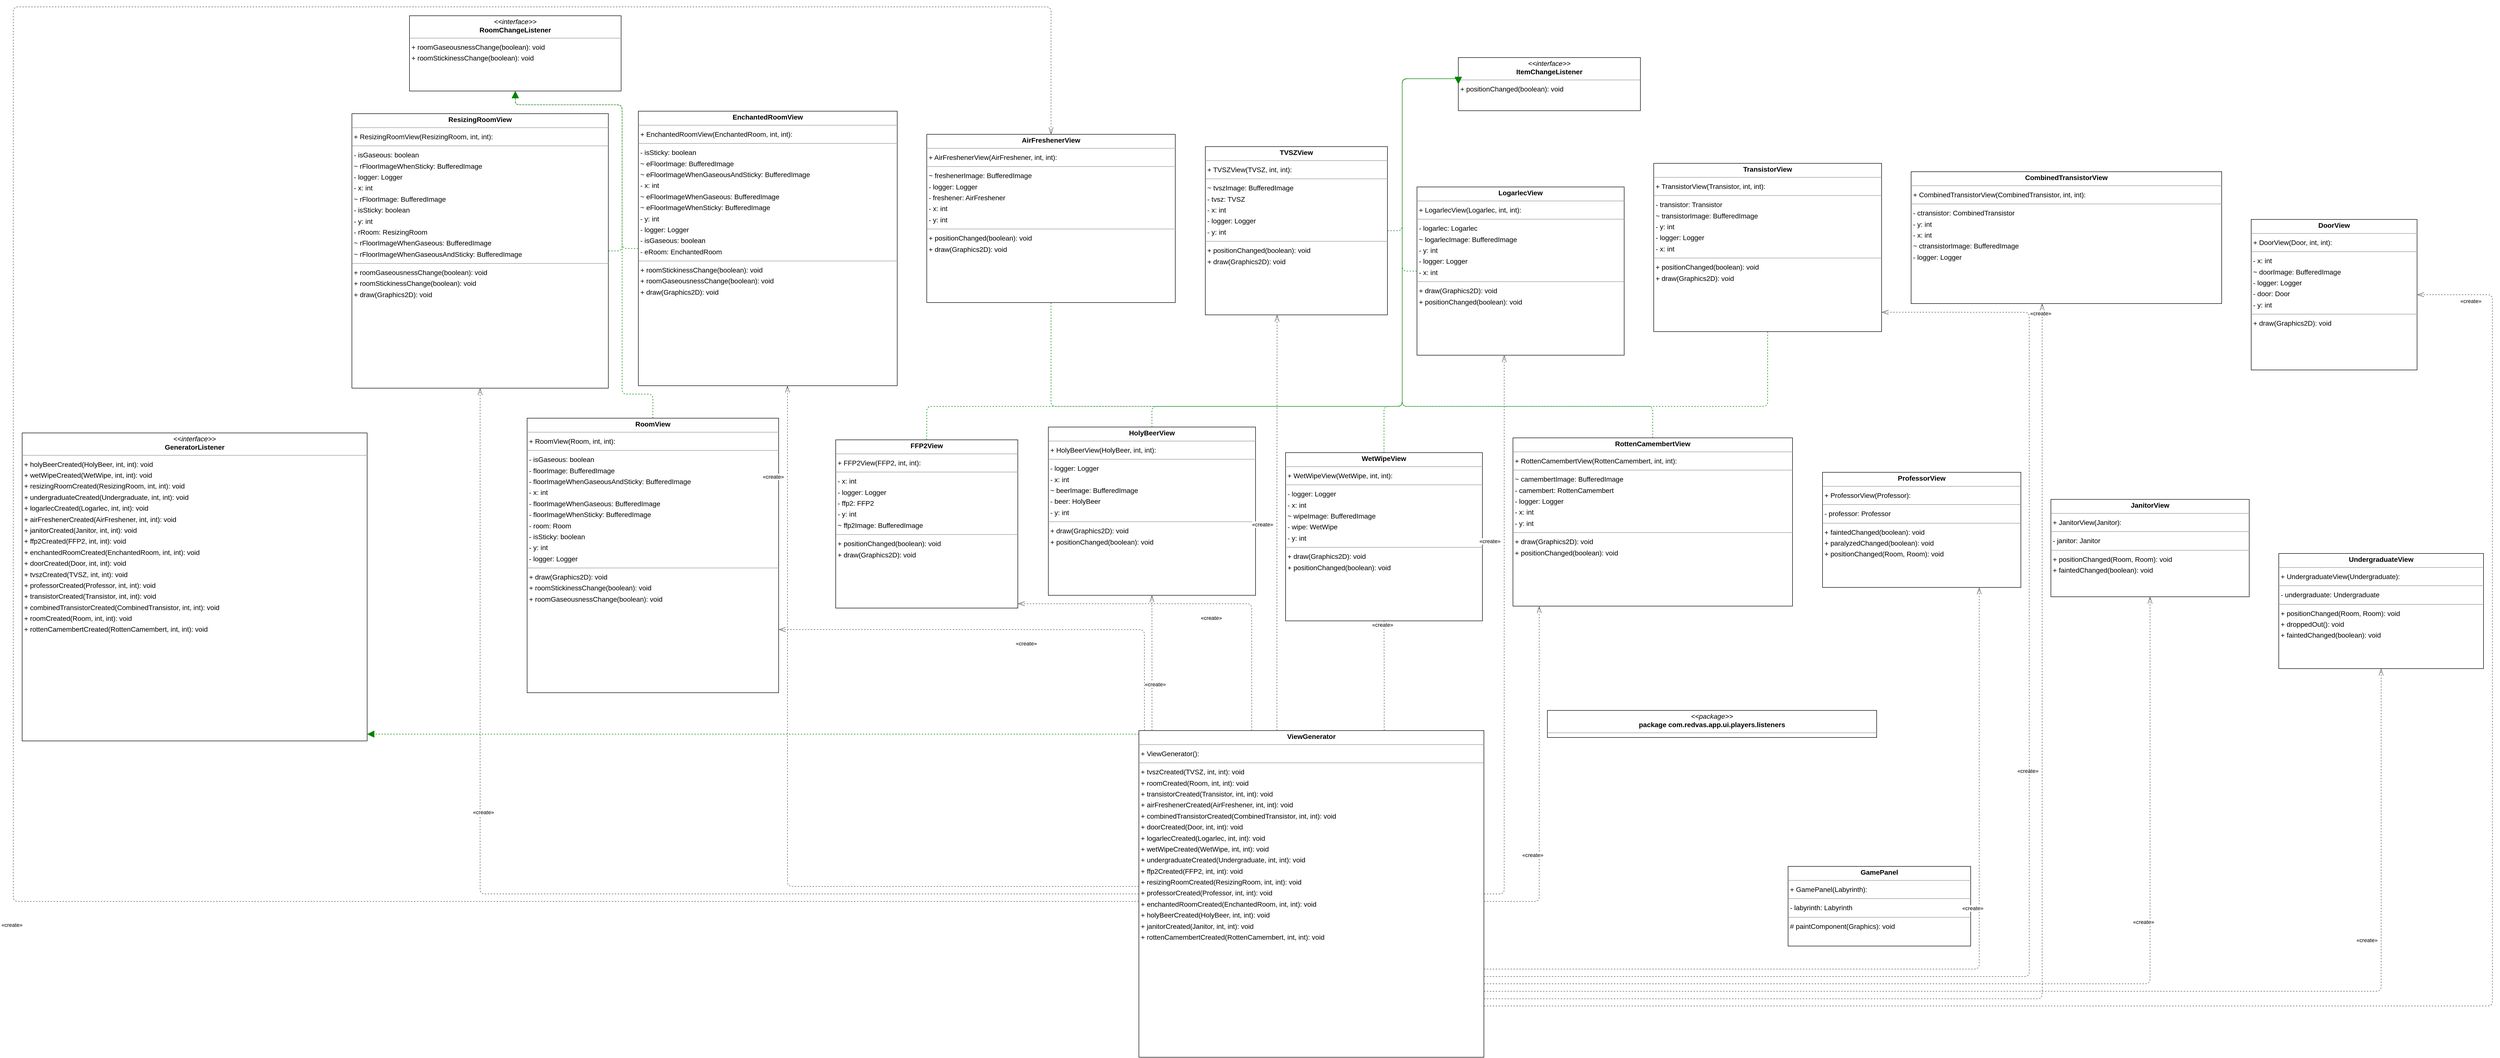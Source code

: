<mxGraphModel dx="0" dy="0" grid="1" gridSize="10" guides="1" tooltips="1" connect="1" arrows="1" fold="1" page="0" pageScale="1" background="none" math="0" shadow="0">
  <root>
    <mxCell id="0" />
    <mxCell id="1" parent="0" />
    <mxCell id="node1" parent="1" vertex="1" value="&lt;p style=&quot;margin:0px;margin-top:4px;text-align:center;&quot;&gt;&lt;b&gt;AirFreshenerView&lt;/b&gt;&lt;/p&gt;&lt;hr size=&quot;1&quot;/&gt;&lt;p style=&quot;margin:0 0 0 4px;line-height:1.6;&quot;&gt;+ AirFreshenerView(AirFreshener, int, int): &lt;/p&gt;&lt;hr size=&quot;1&quot;/&gt;&lt;p style=&quot;margin:0 0 0 4px;line-height:1.6;&quot;&gt;~ freshenerImage: BufferedImage&lt;br/&gt;- logger: Logger&lt;br/&gt;- freshener: AirFreshener&lt;br/&gt;- x: int&lt;br/&gt;- y: int&lt;/p&gt;&lt;hr size=&quot;1&quot;/&gt;&lt;p style=&quot;margin:0 0 0 4px;line-height:1.6;&quot;&gt;+ positionChanged(boolean): void&lt;br/&gt;+ draw(Graphics2D): void&lt;/p&gt;" style="verticalAlign=top;align=left;overflow=fill;fontSize=14;fontFamily=Helvetica;html=1;rounded=0;shadow=0;comic=0;labelBackgroundColor=none;strokeWidth=1;">
      <mxGeometry x="1504" y="220" width="505" height="342" as="geometry" />
    </mxCell>
    <mxCell id="node14" parent="1" vertex="1" value="&lt;p style=&quot;margin:0px;margin-top:4px;text-align:center;&quot;&gt;&lt;b&gt;CombinedTransistorView&lt;/b&gt;&lt;/p&gt;&lt;hr size=&quot;1&quot;/&gt;&lt;p style=&quot;margin:0 0 0 4px;line-height:1.6;&quot;&gt;+ CombinedTransistorView(CombinedTransistor, int, int): &lt;/p&gt;&lt;hr size=&quot;1&quot;/&gt;&lt;p style=&quot;margin:0 0 0 4px;line-height:1.6;&quot;&gt;- ctransistor: CombinedTransistor&lt;br/&gt;- y: int&lt;br/&gt;- x: int&lt;br/&gt;~ ctransistorImage: BufferedImage&lt;br/&gt;- logger: Logger&lt;/p&gt;" style="verticalAlign=top;align=left;overflow=fill;fontSize=14;fontFamily=Helvetica;html=1;rounded=0;shadow=0;comic=0;labelBackgroundColor=none;strokeWidth=1;">
      <mxGeometry x="3504" y="296" width="631" height="268" as="geometry" />
    </mxCell>
    <mxCell id="node2" parent="1" vertex="1" value="&lt;p style=&quot;margin:0px;margin-top:4px;text-align:center;&quot;&gt;&lt;b&gt;DoorView&lt;/b&gt;&lt;/p&gt;&lt;hr size=&quot;1&quot;/&gt;&lt;p style=&quot;margin:0 0 0 4px;line-height:1.6;&quot;&gt;+ DoorView(Door, int, int): &lt;/p&gt;&lt;hr size=&quot;1&quot;/&gt;&lt;p style=&quot;margin:0 0 0 4px;line-height:1.6;&quot;&gt;- x: int&lt;br/&gt;~ doorImage: BufferedImage&lt;br/&gt;- logger: Logger&lt;br/&gt;- door: Door&lt;br/&gt;- y: int&lt;/p&gt;&lt;hr size=&quot;1&quot;/&gt;&lt;p style=&quot;margin:0 0 0 4px;line-height:1.6;&quot;&gt;+ draw(Graphics2D): void&lt;/p&gt;" style="verticalAlign=top;align=left;overflow=fill;fontSize=14;fontFamily=Helvetica;html=1;rounded=0;shadow=0;comic=0;labelBackgroundColor=none;strokeWidth=1;">
      <mxGeometry x="4195" y="393" width="337" height="306" as="geometry" />
    </mxCell>
    <mxCell id="node13" parent="1" vertex="1" value="&lt;p style=&quot;margin:0px;margin-top:4px;text-align:center;&quot;&gt;&lt;b&gt;EnchantedRoomView&lt;/b&gt;&lt;/p&gt;&lt;hr size=&quot;1&quot;/&gt;&lt;p style=&quot;margin:0 0 0 4px;line-height:1.6;&quot;&gt;+ EnchantedRoomView(EnchantedRoom, int, int): &lt;/p&gt;&lt;hr size=&quot;1&quot;/&gt;&lt;p style=&quot;margin:0 0 0 4px;line-height:1.6;&quot;&gt;- isSticky: boolean&lt;br/&gt;~ eFloorImage: BufferedImage&lt;br/&gt;~ eFloorImageWhenGaseousAndSticky: BufferedImage&lt;br/&gt;- x: int&lt;br/&gt;~ eFloorImageWhenGaseous: BufferedImage&lt;br/&gt;~ eFloorImageWhenSticky: BufferedImage&lt;br/&gt;- y: int&lt;br/&gt;- logger: Logger&lt;br/&gt;- isGaseous: boolean&lt;br/&gt;- eRoom: EnchantedRoom&lt;/p&gt;&lt;hr size=&quot;1&quot;/&gt;&lt;p style=&quot;margin:0 0 0 4px;line-height:1.6;&quot;&gt;+ roomStickinessChange(boolean): void&lt;br/&gt;+ roomGaseousnessChange(boolean): void&lt;br/&gt;+ draw(Graphics2D): void&lt;/p&gt;" style="verticalAlign=top;align=left;overflow=fill;fontSize=14;fontFamily=Helvetica;html=1;rounded=0;shadow=0;comic=0;labelBackgroundColor=none;strokeWidth=1;">
      <mxGeometry x="918" y="173" width="526" height="558" as="geometry" />
    </mxCell>
    <mxCell id="node19" parent="1" vertex="1" value="&lt;p style=&quot;margin:0px;margin-top:4px;text-align:center;&quot;&gt;&lt;b&gt;FFP2View&lt;/b&gt;&lt;/p&gt;&lt;hr size=&quot;1&quot;/&gt;&lt;p style=&quot;margin:0 0 0 4px;line-height:1.6;&quot;&gt;+ FFP2View(FFP2, int, int): &lt;/p&gt;&lt;hr size=&quot;1&quot;/&gt;&lt;p style=&quot;margin:0 0 0 4px;line-height:1.6;&quot;&gt;- x: int&lt;br/&gt;- logger: Logger&lt;br/&gt;- ffp2: FFP2&lt;br/&gt;- y: int&lt;br/&gt;~ ffp2Image: BufferedImage&lt;/p&gt;&lt;hr size=&quot;1&quot;/&gt;&lt;p style=&quot;margin:0 0 0 4px;line-height:1.6;&quot;&gt;+ positionChanged(boolean): void&lt;br/&gt;+ draw(Graphics2D): void&lt;/p&gt;" style="verticalAlign=top;align=left;overflow=fill;fontSize=14;fontFamily=Helvetica;html=1;rounded=0;shadow=0;comic=0;labelBackgroundColor=none;strokeWidth=1;">
      <mxGeometry x="1319" y="841" width="370" height="342" as="geometry" />
    </mxCell>
    <mxCell id="node15" parent="1" vertex="1" value="&lt;p style=&quot;margin:0px;margin-top:4px;text-align:center;&quot;&gt;&lt;b&gt;GamePanel&lt;/b&gt;&lt;/p&gt;&lt;hr size=&quot;1&quot;/&gt;&lt;p style=&quot;margin:0 0 0 4px;line-height:1.6;&quot;&gt;+ GamePanel(Labyrinth): &lt;/p&gt;&lt;hr size=&quot;1&quot;/&gt;&lt;p style=&quot;margin:0 0 0 4px;line-height:1.6;&quot;&gt;- labyrinth: Labyrinth&lt;/p&gt;&lt;hr size=&quot;1&quot;/&gt;&lt;p style=&quot;margin:0 0 0 4px;line-height:1.6;&quot;&gt;# paintComponent(Graphics): void&lt;/p&gt;" style="verticalAlign=top;align=left;overflow=fill;fontSize=14;fontFamily=Helvetica;html=1;rounded=0;shadow=0;comic=0;labelBackgroundColor=none;strokeWidth=1;">
      <mxGeometry x="3254" y="1708" width="371" height="162" as="geometry" />
    </mxCell>
    <mxCell id="node8" parent="1" vertex="1" value="&lt;p style=&quot;margin:0px;margin-top:4px;text-align:center;&quot;&gt;&lt;i&gt;&amp;lt;&amp;lt;interface&amp;gt;&amp;gt;&lt;/i&gt;&lt;br/&gt;&lt;b&gt;GeneratorListener&lt;/b&gt;&lt;/p&gt;&lt;hr size=&quot;1&quot;/&gt;&lt;p style=&quot;margin:0 0 0 4px;line-height:1.6;&quot;&gt;+ holyBeerCreated(HolyBeer, int, int): void&lt;br/&gt;+ wetWipeCreated(WetWipe, int, int): void&lt;br/&gt;+ resizingRoomCreated(ResizingRoom, int, int): void&lt;br/&gt;+ undergraduateCreated(Undergraduate, int, int): void&lt;br/&gt;+ logarlecCreated(Logarlec, int, int): void&lt;br/&gt;+ airFreshenerCreated(AirFreshener, int, int): void&lt;br/&gt;+ janitorCreated(Janitor, int, int): void&lt;br/&gt;+ ffp2Created(FFP2, int, int): void&lt;br/&gt;+ enchantedRoomCreated(EnchantedRoom, int, int): void&lt;br/&gt;+ doorCreated(Door, int, int): void&lt;br/&gt;+ tvszCreated(TVSZ, int, int): void&lt;br/&gt;+ professorCreated(Professor, int, int): void&lt;br/&gt;+ transistorCreated(Transistor, int, int): void&lt;br/&gt;+ combinedTransistorCreated(CombinedTransistor, int, int): void&lt;br/&gt;+ roomCreated(Room, int, int): void&lt;br/&gt;+ rottenCamembertCreated(RottenCamembert, int, int): void&lt;/p&gt;" style="verticalAlign=top;align=left;overflow=fill;fontSize=14;fontFamily=Helvetica;html=1;rounded=0;shadow=0;comic=0;labelBackgroundColor=none;strokeWidth=1;">
      <mxGeometry x="-334" y="827" width="701" height="626" as="geometry" />
    </mxCell>
    <mxCell id="node3" parent="1" vertex="1" value="&lt;p style=&quot;margin:0px;margin-top:4px;text-align:center;&quot;&gt;&lt;b&gt;HolyBeerView&lt;/b&gt;&lt;/p&gt;&lt;hr size=&quot;1&quot;/&gt;&lt;p style=&quot;margin:0 0 0 4px;line-height:1.6;&quot;&gt;+ HolyBeerView(HolyBeer, int, int): &lt;/p&gt;&lt;hr size=&quot;1&quot;/&gt;&lt;p style=&quot;margin:0 0 0 4px;line-height:1.6;&quot;&gt;- logger: Logger&lt;br/&gt;- x: int&lt;br/&gt;~ beerImage: BufferedImage&lt;br/&gt;- beer: HolyBeer&lt;br/&gt;- y: int&lt;/p&gt;&lt;hr size=&quot;1&quot;/&gt;&lt;p style=&quot;margin:0 0 0 4px;line-height:1.6;&quot;&gt;+ draw(Graphics2D): void&lt;br/&gt;+ positionChanged(boolean): void&lt;/p&gt;" style="verticalAlign=top;align=left;overflow=fill;fontSize=14;fontFamily=Helvetica;html=1;rounded=0;shadow=0;comic=0;labelBackgroundColor=none;strokeWidth=1;">
      <mxGeometry x="1751" y="815" width="421" height="342" as="geometry" />
    </mxCell>
    <mxCell id="node11" parent="1" vertex="1" value="&lt;p style=&quot;margin:0px;margin-top:4px;text-align:center;&quot;&gt;&lt;i&gt;&amp;lt;&amp;lt;interface&amp;gt;&amp;gt;&lt;/i&gt;&lt;br/&gt;&lt;b&gt;ItemChangeListener&lt;/b&gt;&lt;/p&gt;&lt;hr size=&quot;1&quot;/&gt;&lt;p style=&quot;margin:0 0 0 4px;line-height:1.6;&quot;&gt;+ positionChanged(boolean): void&lt;/p&gt;" style="verticalAlign=top;align=left;overflow=fill;fontSize=14;fontFamily=Helvetica;html=1;rounded=0;shadow=0;comic=0;labelBackgroundColor=none;strokeWidth=1;">
      <mxGeometry x="2584" y="64" width="370" height="108" as="geometry" />
    </mxCell>
    <mxCell id="node9" parent="1" vertex="1" value="&lt;p style=&quot;margin:0px;margin-top:4px;text-align:center;&quot;&gt;&lt;b&gt;JanitorView&lt;/b&gt;&lt;/p&gt;&lt;hr size=&quot;1&quot;/&gt;&lt;p style=&quot;margin:0 0 0 4px;line-height:1.6;&quot;&gt;+ JanitorView(Janitor): &lt;/p&gt;&lt;hr size=&quot;1&quot;/&gt;&lt;p style=&quot;margin:0 0 0 4px;line-height:1.6;&quot;&gt;- janitor: Janitor&lt;/p&gt;&lt;hr size=&quot;1&quot;/&gt;&lt;p style=&quot;margin:0 0 0 4px;line-height:1.6;&quot;&gt;+ positionChanged(Room, Room): void&lt;br/&gt;+ faintedChanged(boolean): void&lt;/p&gt;" style="verticalAlign=top;align=left;overflow=fill;fontSize=14;fontFamily=Helvetica;html=1;rounded=0;shadow=0;comic=0;labelBackgroundColor=none;strokeWidth=1;">
      <mxGeometry x="3788" y="962" width="403" height="198" as="geometry" />
    </mxCell>
    <mxCell id="node6" parent="1" vertex="1" value="&lt;p style=&quot;margin:0px;margin-top:4px;text-align:center;&quot;&gt;&lt;b&gt;LogarlecView&lt;/b&gt;&lt;/p&gt;&lt;hr size=&quot;1&quot;/&gt;&lt;p style=&quot;margin:0 0 0 4px;line-height:1.6;&quot;&gt;+ LogarlecView(Logarlec, int, int): &lt;/p&gt;&lt;hr size=&quot;1&quot;/&gt;&lt;p style=&quot;margin:0 0 0 4px;line-height:1.6;&quot;&gt;- logarlec: Logarlec&lt;br/&gt;~ logarlecImage: BufferedImage&lt;br/&gt;- y: int&lt;br/&gt;- logger: Logger&lt;br/&gt;- x: int&lt;/p&gt;&lt;hr size=&quot;1&quot;/&gt;&lt;p style=&quot;margin:0 0 0 4px;line-height:1.6;&quot;&gt;+ draw(Graphics2D): void&lt;br/&gt;+ positionChanged(boolean): void&lt;/p&gt;" style="verticalAlign=top;align=left;overflow=fill;fontSize=14;fontFamily=Helvetica;html=1;rounded=0;shadow=0;comic=0;labelBackgroundColor=none;strokeWidth=1;">
      <mxGeometry x="2500" y="327" width="421" height="342" as="geometry" />
    </mxCell>
    <mxCell id="node16" parent="1" vertex="1" value="&lt;p style=&quot;margin:0px;margin-top:4px;text-align:center;&quot;&gt;&lt;b&gt;ProfessorView&lt;/b&gt;&lt;/p&gt;&lt;hr size=&quot;1&quot;/&gt;&lt;p style=&quot;margin:0 0 0 4px;line-height:1.6;&quot;&gt;+ ProfessorView(Professor): &lt;/p&gt;&lt;hr size=&quot;1&quot;/&gt;&lt;p style=&quot;margin:0 0 0 4px;line-height:1.6;&quot;&gt;- professor: Professor&lt;/p&gt;&lt;hr size=&quot;1&quot;/&gt;&lt;p style=&quot;margin:0 0 0 4px;line-height:1.6;&quot;&gt;+ faintedChanged(boolean): void&lt;br/&gt;+ paralyzedChanged(boolean): void&lt;br/&gt;+ positionChanged(Room, Room): void&lt;/p&gt;" style="verticalAlign=top;align=left;overflow=fill;fontSize=14;fontFamily=Helvetica;html=1;rounded=0;shadow=0;comic=0;labelBackgroundColor=none;strokeWidth=1;">
      <mxGeometry x="3324" y="907" width="403" height="234" as="geometry" />
    </mxCell>
    <mxCell id="node21" parent="1" vertex="1" value="&lt;p style=&quot;margin:0px;margin-top:4px;text-align:center;&quot;&gt;&lt;b&gt;ResizingRoomView&lt;/b&gt;&lt;/p&gt;&lt;hr size=&quot;1&quot;/&gt;&lt;p style=&quot;margin:0 0 0 4px;line-height:1.6;&quot;&gt;+ ResizingRoomView(ResizingRoom, int, int): &lt;/p&gt;&lt;hr size=&quot;1&quot;/&gt;&lt;p style=&quot;margin:0 0 0 4px;line-height:1.6;&quot;&gt;- isGaseous: boolean&lt;br/&gt;~ rFloorImageWhenSticky: BufferedImage&lt;br/&gt;- logger: Logger&lt;br/&gt;- x: int&lt;br/&gt;~ rFloorImage: BufferedImage&lt;br/&gt;- isSticky: boolean&lt;br/&gt;- y: int&lt;br/&gt;- rRoom: ResizingRoom&lt;br/&gt;~ rFloorImageWhenGaseous: BufferedImage&lt;br/&gt;~ rFloorImageWhenGaseousAndSticky: BufferedImage&lt;/p&gt;&lt;hr size=&quot;1&quot;/&gt;&lt;p style=&quot;margin:0 0 0 4px;line-height:1.6;&quot;&gt;+ roomGaseousnessChange(boolean): void&lt;br/&gt;+ roomStickinessChange(boolean): void&lt;br/&gt;+ draw(Graphics2D): void&lt;/p&gt;" style="verticalAlign=top;align=left;overflow=fill;fontSize=14;fontFamily=Helvetica;html=1;rounded=0;shadow=0;comic=0;labelBackgroundColor=none;strokeWidth=1;">
      <mxGeometry x="336" y="178" width="521" height="558" as="geometry" />
    </mxCell>
    <mxCell id="node20" parent="1" vertex="1" value="&lt;p style=&quot;margin:0px;margin-top:4px;text-align:center;&quot;&gt;&lt;i&gt;&amp;lt;&amp;lt;interface&amp;gt;&amp;gt;&lt;/i&gt;&lt;br/&gt;&lt;b&gt;RoomChangeListener&lt;/b&gt;&lt;/p&gt;&lt;hr size=&quot;1&quot;/&gt;&lt;p style=&quot;margin:0 0 0 4px;line-height:1.6;&quot;&gt;+ roomGaseousnessChange(boolean): void&lt;br/&gt;+ roomStickinessChange(boolean): void&lt;/p&gt;" style="verticalAlign=top;align=left;overflow=fill;fontSize=14;fontFamily=Helvetica;html=1;rounded=0;shadow=0;comic=0;labelBackgroundColor=none;strokeWidth=1;">
      <mxGeometry x="453" y="-21" width="430" height="153" as="geometry" />
    </mxCell>
    <mxCell id="node12" parent="1" vertex="1" value="&lt;p style=&quot;margin:0px;margin-top:4px;text-align:center;&quot;&gt;&lt;b&gt;RoomView&lt;/b&gt;&lt;/p&gt;&lt;hr size=&quot;1&quot;/&gt;&lt;p style=&quot;margin:0 0 0 4px;line-height:1.6;&quot;&gt;+ RoomView(Room, int, int): &lt;/p&gt;&lt;hr size=&quot;1&quot;/&gt;&lt;p style=&quot;margin:0 0 0 4px;line-height:1.6;&quot;&gt;- isGaseous: boolean&lt;br/&gt;- floorImage: BufferedImage&lt;br/&gt;- floorImageWhenGaseousAndSticky: BufferedImage&lt;br/&gt;- x: int&lt;br/&gt;- floorImageWhenGaseous: BufferedImage&lt;br/&gt;- floorImageWhenSticky: BufferedImage&lt;br/&gt;- room: Room&lt;br/&gt;- isSticky: boolean&lt;br/&gt;- y: int&lt;br/&gt;- logger: Logger&lt;/p&gt;&lt;hr size=&quot;1&quot;/&gt;&lt;p style=&quot;margin:0 0 0 4px;line-height:1.6;&quot;&gt;+ draw(Graphics2D): void&lt;br/&gt;+ roomStickinessChange(boolean): void&lt;br/&gt;+ roomGaseousnessChange(boolean): void&lt;/p&gt;" style="verticalAlign=top;align=left;overflow=fill;fontSize=14;fontFamily=Helvetica;html=1;rounded=0;shadow=0;comic=0;labelBackgroundColor=none;strokeWidth=1;">
      <mxGeometry x="692" y="797" width="511" height="558" as="geometry" />
    </mxCell>
    <mxCell id="node7" parent="1" vertex="1" value="&lt;p style=&quot;margin:0px;margin-top:4px;text-align:center;&quot;&gt;&lt;b&gt;RottenCamembertView&lt;/b&gt;&lt;/p&gt;&lt;hr size=&quot;1&quot;/&gt;&lt;p style=&quot;margin:0 0 0 4px;line-height:1.6;&quot;&gt;+ RottenCamembertView(RottenCamembert, int, int): &lt;/p&gt;&lt;hr size=&quot;1&quot;/&gt;&lt;p style=&quot;margin:0 0 0 4px;line-height:1.6;&quot;&gt;~ camembertImage: BufferedImage&lt;br/&gt;- camembert: RottenCamembert&lt;br/&gt;- logger: Logger&lt;br/&gt;- x: int&lt;br/&gt;- y: int&lt;/p&gt;&lt;hr size=&quot;1&quot;/&gt;&lt;p style=&quot;margin:0 0 0 4px;line-height:1.6;&quot;&gt;+ draw(Graphics2D): void&lt;br/&gt;+ positionChanged(boolean): void&lt;/p&gt;" style="verticalAlign=top;align=left;overflow=fill;fontSize=14;fontFamily=Helvetica;html=1;rounded=0;shadow=0;comic=0;labelBackgroundColor=none;strokeWidth=1;">
      <mxGeometry x="2695" y="837" width="568" height="342" as="geometry" />
    </mxCell>
    <mxCell id="node4" parent="1" vertex="1" value="&lt;p style=&quot;margin:0px;margin-top:4px;text-align:center;&quot;&gt;&lt;b&gt;TVSZView&lt;/b&gt;&lt;/p&gt;&lt;hr size=&quot;1&quot;/&gt;&lt;p style=&quot;margin:0 0 0 4px;line-height:1.6;&quot;&gt;+ TVSZView(TVSZ, int, int): &lt;/p&gt;&lt;hr size=&quot;1&quot;/&gt;&lt;p style=&quot;margin:0 0 0 4px;line-height:1.6;&quot;&gt;~ tvszImage: BufferedImage&lt;br/&gt;- tvsz: TVSZ&lt;br/&gt;- x: int&lt;br/&gt;- logger: Logger&lt;br/&gt;- y: int&lt;/p&gt;&lt;hr size=&quot;1&quot;/&gt;&lt;p style=&quot;margin:0 0 0 4px;line-height:1.6;&quot;&gt;+ positionChanged(boolean): void&lt;br/&gt;+ draw(Graphics2D): void&lt;/p&gt;" style="verticalAlign=top;align=left;overflow=fill;fontSize=14;fontFamily=Helvetica;html=1;rounded=0;shadow=0;comic=0;labelBackgroundColor=none;strokeWidth=1;">
      <mxGeometry x="2070" y="245" width="370" height="342" as="geometry" />
    </mxCell>
    <mxCell id="node17" parent="1" vertex="1" value="&lt;p style=&quot;margin:0px;margin-top:4px;text-align:center;&quot;&gt;&lt;b&gt;TransistorView&lt;/b&gt;&lt;/p&gt;&lt;hr size=&quot;1&quot;/&gt;&lt;p style=&quot;margin:0 0 0 4px;line-height:1.6;&quot;&gt;+ TransistorView(Transistor, int, int): &lt;/p&gt;&lt;hr size=&quot;1&quot;/&gt;&lt;p style=&quot;margin:0 0 0 4px;line-height:1.6;&quot;&gt;- transistor: Transistor&lt;br/&gt;~ transistorImage: BufferedImage&lt;br/&gt;- y: int&lt;br/&gt;- logger: Logger&lt;br/&gt;- x: int&lt;/p&gt;&lt;hr size=&quot;1&quot;/&gt;&lt;p style=&quot;margin:0 0 0 4px;line-height:1.6;&quot;&gt;+ positionChanged(boolean): void&lt;br/&gt;+ draw(Graphics2D): void&lt;/p&gt;" style="verticalAlign=top;align=left;overflow=fill;fontSize=14;fontFamily=Helvetica;html=1;rounded=0;shadow=0;comic=0;labelBackgroundColor=none;strokeWidth=1;">
      <mxGeometry x="2981" y="279" width="463" height="342" as="geometry" />
    </mxCell>
    <mxCell id="node0" parent="1" vertex="1" value="&lt;p style=&quot;margin:0px;margin-top:4px;text-align:center;&quot;&gt;&lt;b&gt;UndergraduateView&lt;/b&gt;&lt;/p&gt;&lt;hr size=&quot;1&quot;/&gt;&lt;p style=&quot;margin:0 0 0 4px;line-height:1.6;&quot;&gt;+ UndergraduateView(Undergraduate): &lt;/p&gt;&lt;hr size=&quot;1&quot;/&gt;&lt;p style=&quot;margin:0 0 0 4px;line-height:1.6;&quot;&gt;- undergraduate: Undergraduate&lt;/p&gt;&lt;hr size=&quot;1&quot;/&gt;&lt;p style=&quot;margin:0 0 0 4px;line-height:1.6;&quot;&gt;+ positionChanged(Room, Room): void&lt;br/&gt;+ droppedOut(): void&lt;br/&gt;+ faintedChanged(boolean): void&lt;/p&gt;" style="verticalAlign=top;align=left;overflow=fill;fontSize=14;fontFamily=Helvetica;html=1;rounded=0;shadow=0;comic=0;labelBackgroundColor=none;strokeWidth=1;">
      <mxGeometry x="4251" y="1072" width="416" height="234" as="geometry" />
    </mxCell>
    <mxCell id="node10" parent="1" vertex="1" value="&lt;p style=&quot;margin:0px;margin-top:4px;text-align:center;&quot;&gt;&lt;b&gt;ViewGenerator&lt;/b&gt;&lt;/p&gt;&lt;hr size=&quot;1&quot;/&gt;&lt;p style=&quot;margin:0 0 0 4px;line-height:1.6;&quot;&gt;+ ViewGenerator(): &lt;/p&gt;&lt;hr size=&quot;1&quot;/&gt;&lt;p style=&quot;margin:0 0 0 4px;line-height:1.6;&quot;&gt;+ tvszCreated(TVSZ, int, int): void&lt;br/&gt;+ roomCreated(Room, int, int): void&lt;br/&gt;+ transistorCreated(Transistor, int, int): void&lt;br/&gt;+ airFreshenerCreated(AirFreshener, int, int): void&lt;br/&gt;+ combinedTransistorCreated(CombinedTransistor, int, int): void&lt;br/&gt;+ doorCreated(Door, int, int): void&lt;br/&gt;+ logarlecCreated(Logarlec, int, int): void&lt;br/&gt;+ wetWipeCreated(WetWipe, int, int): void&lt;br/&gt;+ undergraduateCreated(Undergraduate, int, int): void&lt;br/&gt;+ ffp2Created(FFP2, int, int): void&lt;br/&gt;+ resizingRoomCreated(ResizingRoom, int, int): void&lt;br/&gt;+ professorCreated(Professor, int, int): void&lt;br/&gt;+ enchantedRoomCreated(EnchantedRoom, int, int): void&lt;br/&gt;+ holyBeerCreated(HolyBeer, int, int): void&lt;br/&gt;+ janitorCreated(Janitor, int, int): void&lt;br/&gt;+ rottenCamembertCreated(RottenCamembert, int, int): void&lt;/p&gt;" style="verticalAlign=top;align=left;overflow=fill;fontSize=14;fontFamily=Helvetica;html=1;rounded=0;shadow=0;comic=0;labelBackgroundColor=none;strokeWidth=1;">
      <mxGeometry x="1935" y="1432" width="701" height="664" as="geometry" />
    </mxCell>
    <mxCell id="node5" parent="1" vertex="1" value="&lt;p style=&quot;margin:0px;margin-top:4px;text-align:center;&quot;&gt;&lt;b&gt;WetWipeView&lt;/b&gt;&lt;/p&gt;&lt;hr size=&quot;1&quot;/&gt;&lt;p style=&quot;margin:0 0 0 4px;line-height:1.6;&quot;&gt;+ WetWipeView(WetWipe, int, int): &lt;/p&gt;&lt;hr size=&quot;1&quot;/&gt;&lt;p style=&quot;margin:0 0 0 4px;line-height:1.6;&quot;&gt;- logger: Logger&lt;br/&gt;- x: int&lt;br/&gt;~ wipeImage: BufferedImage&lt;br/&gt;- wipe: WetWipe&lt;br/&gt;- y: int&lt;/p&gt;&lt;hr size=&quot;1&quot;/&gt;&lt;p style=&quot;margin:0 0 0 4px;line-height:1.6;&quot;&gt;+ draw(Graphics2D): void&lt;br/&gt;+ positionChanged(boolean): void&lt;/p&gt;" style="verticalAlign=top;align=left;overflow=fill;fontSize=14;fontFamily=Helvetica;html=1;rounded=0;shadow=0;comic=0;labelBackgroundColor=none;strokeWidth=1;">
      <mxGeometry x="2233" y="867" width="400" height="342" as="geometry" />
    </mxCell>
    <mxCell id="node18" parent="1" vertex="1" value="&lt;p style=&quot;margin:0px;margin-top:4px;text-align:center;&quot;&gt;&lt;i&gt;&amp;lt;&amp;lt;package&amp;gt;&amp;gt;&lt;/i&gt;&lt;br/&gt;&lt;b&gt;package  com.redvas.app.ui.players.listeners&lt;/b&gt;&lt;/p&gt;&lt;hr size=&quot;1&quot;/&gt;" style="verticalAlign=top;align=left;overflow=fill;fontSize=14;fontFamily=Helvetica;html=1;rounded=0;shadow=0;comic=0;labelBackgroundColor=none;strokeWidth=1;">
      <mxGeometry x="2765" y="1391" width="669" height="55" as="geometry" />
    </mxCell>
    <mxCell id="edge6" edge="1" value="" parent="1" source="node1" target="node11" style="html=1;rounded=1;edgeStyle=orthogonalEdgeStyle;dashed=1;startArrow=none;endArrow=block;endSize=12;strokeColor=#008200;exitX=0.500;exitY=1.000;exitDx=0;exitDy=0;entryX=0.000;entryY=0.500;entryDx=0;entryDy=0;">
      <mxGeometry width="50" height="50" relative="1" as="geometry">
        <Array as="points">
          <mxPoint x="1757" y="773" />
          <mxPoint x="2470" y="773" />
          <mxPoint x="2470" y="107" />
        </Array>
      </mxGeometry>
    </mxCell>
    <mxCell id="edge11" edge="1" value="" parent="1" source="node13" target="node20" style="html=1;rounded=1;edgeStyle=orthogonalEdgeStyle;dashed=1;startArrow=none;endArrow=block;endSize=12;strokeColor=#008200;exitX=0.000;exitY=0.500;exitDx=0;exitDy=0;entryX=0.500;entryY=1.000;entryDx=0;entryDy=0;">
      <mxGeometry width="50" height="50" relative="1" as="geometry">
        <Array as="points">
          <mxPoint x="885" y="452" />
          <mxPoint x="885" y="160" />
          <mxPoint x="668" y="160" />
        </Array>
      </mxGeometry>
    </mxCell>
    <mxCell id="edge1" edge="1" value="" parent="1" source="node19" target="node11" style="html=1;rounded=1;edgeStyle=orthogonalEdgeStyle;dashed=1;startArrow=none;endArrow=block;endSize=12;strokeColor=#008200;exitX=0.500;exitY=0.000;exitDx=0;exitDy=0;entryX=0.000;entryY=0.500;entryDx=0;entryDy=0;">
      <mxGeometry width="50" height="50" relative="1" as="geometry">
        <Array as="points">
          <mxPoint x="1504" y="773" />
          <mxPoint x="2470" y="773" />
          <mxPoint x="2470" y="107" />
        </Array>
      </mxGeometry>
    </mxCell>
    <mxCell id="edge5" edge="1" value="" parent="1" source="node3" target="node11" style="html=1;rounded=1;edgeStyle=orthogonalEdgeStyle;dashed=1;startArrow=none;endArrow=block;endSize=12;strokeColor=#008200;exitX=0.500;exitY=0.000;exitDx=0;exitDy=0;entryX=0.000;entryY=0.500;entryDx=0;entryDy=0;">
      <mxGeometry width="50" height="50" relative="1" as="geometry">
        <Array as="points">
          <mxPoint x="1961" y="773" />
          <mxPoint x="2470" y="773" />
          <mxPoint x="2470" y="107" />
        </Array>
      </mxGeometry>
    </mxCell>
    <mxCell id="edge8" edge="1" value="" parent="1" source="node6" target="node11" style="html=1;rounded=1;edgeStyle=orthogonalEdgeStyle;dashed=1;startArrow=none;endArrow=block;endSize=12;strokeColor=#008200;exitX=0.000;exitY=0.500;exitDx=0;exitDy=0;entryX=0.000;entryY=0.500;entryDx=0;entryDy=0;">
      <mxGeometry width="50" height="50" relative="1" as="geometry">
        <Array as="points">
          <mxPoint x="2470" y="498" />
          <mxPoint x="2470" y="107" />
        </Array>
      </mxGeometry>
    </mxCell>
    <mxCell id="edge7" edge="1" value="" parent="1" source="node21" target="node20" style="html=1;rounded=1;edgeStyle=orthogonalEdgeStyle;dashed=1;startArrow=none;endArrow=block;endSize=12;strokeColor=#008200;exitX=1.000;exitY=0.500;exitDx=0;exitDy=0;entryX=0.500;entryY=1.000;entryDx=0;entryDy=0;">
      <mxGeometry width="50" height="50" relative="1" as="geometry">
        <Array as="points">
          <mxPoint x="885" y="457" />
          <mxPoint x="885" y="160" />
          <mxPoint x="668" y="160" />
        </Array>
      </mxGeometry>
    </mxCell>
    <mxCell id="edge9" edge="1" value="" parent="1" source="node12" target="node20" style="html=1;rounded=1;edgeStyle=orthogonalEdgeStyle;dashed=1;startArrow=none;endArrow=block;endSize=12;strokeColor=#008200;exitX=0.500;exitY=0.000;exitDx=0;exitDy=0;entryX=0.500;entryY=1.000;entryDx=0;entryDy=0;">
      <mxGeometry width="50" height="50" relative="1" as="geometry">
        <Array as="points">
          <mxPoint x="948" y="748" />
          <mxPoint x="885" y="748" />
          <mxPoint x="885" y="160" />
          <mxPoint x="668" y="160" />
        </Array>
      </mxGeometry>
    </mxCell>
    <mxCell id="edge0" edge="1" value="" parent="1" source="node7" target="node11" style="html=1;rounded=1;edgeStyle=orthogonalEdgeStyle;dashed=1;startArrow=none;endArrow=block;endSize=12;strokeColor=#008200;exitX=0.500;exitY=0.000;exitDx=0;exitDy=0;entryX=0.000;entryY=0.500;entryDx=0;entryDy=0;">
      <mxGeometry width="50" height="50" relative="1" as="geometry">
        <Array as="points">
          <mxPoint x="2979" y="773" />
          <mxPoint x="2470" y="773" />
          <mxPoint x="2470" y="107" />
        </Array>
      </mxGeometry>
    </mxCell>
    <mxCell id="edge10" edge="1" value="" parent="1" source="node4" target="node11" style="html=1;rounded=1;edgeStyle=orthogonalEdgeStyle;dashed=1;startArrow=none;endArrow=block;endSize=12;strokeColor=#008200;exitX=1.000;exitY=0.500;exitDx=0;exitDy=0;entryX=0.000;entryY=0.500;entryDx=0;entryDy=0;">
      <mxGeometry width="50" height="50" relative="1" as="geometry">
        <Array as="points">
          <mxPoint x="2470" y="416" />
          <mxPoint x="2470" y="107" />
        </Array>
      </mxGeometry>
    </mxCell>
    <mxCell id="edge3" edge="1" value="" parent="1" source="node17" target="node11" style="html=1;rounded=1;edgeStyle=orthogonalEdgeStyle;dashed=1;startArrow=none;endArrow=block;endSize=12;strokeColor=#008200;exitX=0.500;exitY=1.000;exitDx=0;exitDy=0;entryX=0.000;entryY=0.500;entryDx=0;entryDy=0;">
      <mxGeometry width="50" height="50" relative="1" as="geometry">
        <Array as="points">
          <mxPoint x="3212" y="773" />
          <mxPoint x="2470" y="773" />
          <mxPoint x="2470" y="107" />
        </Array>
      </mxGeometry>
    </mxCell>
    <mxCell id="edge12" edge="1" value="" parent="1" source="node10" target="node1" style="html=1;rounded=1;edgeStyle=orthogonalEdgeStyle;dashed=1;startArrow=none;endArrow=openThin;endSize=12;strokeColor=#595959;exitX=0.000;exitY=0.523;exitDx=0;exitDy=0;entryX=0.500;entryY=0.000;entryDx=0;entryDy=0;">
      <mxGeometry width="50" height="50" relative="1" as="geometry">
        <Array as="points">
          <mxPoint x="-352" y="1779" />
          <mxPoint x="-352" y="-39" />
          <mxPoint x="1757" y="-39" />
        </Array>
      </mxGeometry>
    </mxCell>
    <mxCell id="label74" parent="edge12" vertex="1" connectable="0" value="«create»" style="edgeLabel;resizable=0;html=1;align=left;verticalAlign=top;strokeColor=default;">
      <mxGeometry x="-378" y="1814" as="geometry" />
    </mxCell>
    <mxCell id="edge22" edge="1" value="" parent="1" source="node10" target="node14" style="html=1;rounded=1;edgeStyle=orthogonalEdgeStyle;dashed=1;startArrow=none;endArrow=openThin;endSize=12;strokeColor=#595959;exitX=1.000;exitY=0.821;exitDx=0;exitDy=0;entryX=0.422;entryY=1.000;entryDx=0;entryDy=0;">
      <mxGeometry width="50" height="50" relative="1" as="geometry">
        <Array as="points">
          <mxPoint x="3770" y="1977" />
        </Array>
      </mxGeometry>
    </mxCell>
    <mxCell id="label134" parent="edge22" vertex="1" connectable="0" value="«create»" style="edgeLabel;resizable=0;html=1;align=left;verticalAlign=top;strokeColor=default;">
      <mxGeometry x="3718" y="1501" as="geometry" />
    </mxCell>
    <mxCell id="edge27" edge="1" value="" parent="1" source="node10" target="node2" style="html=1;rounded=1;edgeStyle=orthogonalEdgeStyle;dashed=1;startArrow=none;endArrow=openThin;endSize=12;strokeColor=#595959;exitX=1.000;exitY=0.843;exitDx=0;exitDy=0;entryX=1.000;entryY=0.500;entryDx=0;entryDy=0;">
      <mxGeometry width="50" height="50" relative="1" as="geometry">
        <Array as="points">
          <mxPoint x="4685" y="1992" />
          <mxPoint x="4685" y="546" />
        </Array>
      </mxGeometry>
    </mxCell>
    <mxCell id="label164" parent="edge27" vertex="1" connectable="0" value="«create»" style="edgeLabel;resizable=0;html=1;align=left;verticalAlign=top;strokeColor=default;">
      <mxGeometry x="4618" y="546" as="geometry" />
    </mxCell>
    <mxCell id="edge14" edge="1" value="" parent="1" source="node10" target="node13" style="html=1;rounded=1;edgeStyle=orthogonalEdgeStyle;dashed=1;startArrow=none;endArrow=openThin;endSize=12;strokeColor=#595959;exitX=0.000;exitY=0.477;exitDx=0;exitDy=0;entryX=0.576;entryY=1.000;entryDx=0;entryDy=0;">
      <mxGeometry width="50" height="50" relative="1" as="geometry">
        <Array as="points">
          <mxPoint x="1221" y="1749" />
        </Array>
      </mxGeometry>
    </mxCell>
    <mxCell id="label86" parent="edge14" vertex="1" connectable="0" value="«create»" style="edgeLabel;resizable=0;html=1;align=left;verticalAlign=top;strokeColor=default;">
      <mxGeometry x="1169" y="903" as="geometry" />
    </mxCell>
    <mxCell id="edge21" edge="1" value="" parent="1" source="node10" target="node19" style="html=1;rounded=1;edgeStyle=orthogonalEdgeStyle;dashed=1;startArrow=none;endArrow=openThin;endSize=12;strokeColor=#595959;exitX=0.327;exitY=0.000;exitDx=0;exitDy=0;entryX=1.000;entryY=0.974;entryDx=0;entryDy=0;">
      <mxGeometry width="50" height="50" relative="1" as="geometry">
        <Array as="points">
          <mxPoint x="2164" y="1174" />
        </Array>
      </mxGeometry>
    </mxCell>
    <mxCell id="label128" parent="edge21" vertex="1" connectable="0" value="«create»" style="edgeLabel;resizable=0;html=1;align=left;verticalAlign=top;strokeColor=default;">
      <mxGeometry x="2059" y="1190" as="geometry" />
    </mxCell>
    <mxCell id="edge2" edge="1" value="" parent="1" source="node10" target="node8" style="html=1;rounded=1;edgeStyle=orthogonalEdgeStyle;dashed=1;startArrow=none;endArrow=block;endSize=12;strokeColor=#008200;exitX=0.000;exitY=0.011;exitDx=0;exitDy=0;entryX=1.000;entryY=0.978;entryDx=0;entryDy=0;">
      <mxGeometry width="50" height="50" relative="1" as="geometry">
        <Array as="points" />
      </mxGeometry>
    </mxCell>
    <mxCell id="edge23" edge="1" value="" parent="1" source="node10" target="node3" style="html=1;rounded=1;edgeStyle=orthogonalEdgeStyle;dashed=1;startArrow=none;endArrow=openThin;endSize=12;strokeColor=#595959;exitX=0.038;exitY=0.000;exitDx=0;exitDy=0;entryX=0.500;entryY=1.000;entryDx=0;entryDy=0;">
      <mxGeometry width="50" height="50" relative="1" as="geometry">
        <Array as="points" />
      </mxGeometry>
    </mxCell>
    <mxCell id="label140" parent="edge23" vertex="1" connectable="0" value="«create»" style="edgeLabel;resizable=0;html=1;align=left;verticalAlign=top;strokeColor=default;">
      <mxGeometry x="1945" y="1325" as="geometry" />
    </mxCell>
    <mxCell id="edge24" edge="1" value="" parent="1" source="node10" target="node9" style="html=1;rounded=1;edgeStyle=orthogonalEdgeStyle;dashed=1;startArrow=none;endArrow=openThin;endSize=12;strokeColor=#595959;exitX=1.000;exitY=0.775;exitDx=0;exitDy=0;entryX=0.500;entryY=1.000;entryDx=0;entryDy=0;">
      <mxGeometry width="50" height="50" relative="1" as="geometry">
        <Array as="points">
          <mxPoint x="3989" y="1947" />
        </Array>
      </mxGeometry>
    </mxCell>
    <mxCell id="label146" parent="edge24" vertex="1" connectable="0" value="«create»" style="edgeLabel;resizable=0;html=1;align=left;verticalAlign=top;strokeColor=default;">
      <mxGeometry x="3953" y="1808" as="geometry" />
    </mxCell>
    <mxCell id="edge19" edge="1" value="" parent="1" source="node10" target="node6" style="html=1;rounded=1;edgeStyle=orthogonalEdgeStyle;dashed=1;startArrow=none;endArrow=openThin;endSize=12;strokeColor=#595959;exitX=1.000;exitY=0.500;exitDx=0;exitDy=0;entryX=0.421;entryY=1.000;entryDx=0;entryDy=0;">
      <mxGeometry width="50" height="50" relative="1" as="geometry">
        <Array as="points">
          <mxPoint x="2677" y="1764" />
        </Array>
      </mxGeometry>
    </mxCell>
    <mxCell id="label116" parent="edge19" vertex="1" connectable="0" value="«create»" style="edgeLabel;resizable=0;html=1;align=left;verticalAlign=top;strokeColor=default;">
      <mxGeometry x="2625" y="1034" as="geometry" />
    </mxCell>
    <mxCell id="edge15" edge="1" value="" parent="1" source="node10" target="node16" style="html=1;rounded=1;edgeStyle=orthogonalEdgeStyle;dashed=1;startArrow=none;endArrow=openThin;endSize=12;strokeColor=#595959;exitX=1.000;exitY=0.730;exitDx=0;exitDy=0;entryX=0.790;entryY=1.000;entryDx=0;entryDy=0;">
      <mxGeometry width="50" height="50" relative="1" as="geometry">
        <Array as="points">
          <mxPoint x="3642" y="1917" />
        </Array>
      </mxGeometry>
    </mxCell>
    <mxCell id="label92" parent="edge15" vertex="1" connectable="0" value="«create»" style="edgeLabel;resizable=0;html=1;align=left;verticalAlign=top;strokeColor=default;">
      <mxGeometry x="3606" y="1780" as="geometry" />
    </mxCell>
    <mxCell id="edge17" edge="1" value="" parent="1" source="node10" target="node21" style="html=1;rounded=1;edgeStyle=orthogonalEdgeStyle;dashed=1;startArrow=none;endArrow=openThin;endSize=12;strokeColor=#595959;exitX=0.000;exitY=0.500;exitDx=0;exitDy=0;entryX=0.500;entryY=1.000;entryDx=0;entryDy=0;">
      <mxGeometry width="50" height="50" relative="1" as="geometry">
        <Array as="points">
          <mxPoint x="596" y="1764" />
        </Array>
      </mxGeometry>
    </mxCell>
    <mxCell id="label104" parent="edge17" vertex="1" connectable="0" value="«create»" style="edgeLabel;resizable=0;html=1;align=left;verticalAlign=top;strokeColor=default;">
      <mxGeometry x="580" y="1585" as="geometry" />
    </mxCell>
    <mxCell id="edge13" edge="1" value="" parent="1" source="node10" target="node12" style="html=1;rounded=1;edgeStyle=orthogonalEdgeStyle;dashed=1;startArrow=none;endArrow=openThin;endSize=12;strokeColor=#595959;exitX=0.016;exitY=0.000;exitDx=0;exitDy=0;entryX=1.000;entryY=0.770;entryDx=0;entryDy=0;">
      <mxGeometry width="50" height="50" relative="1" as="geometry">
        <Array as="points">
          <mxPoint x="1946" y="1226" />
        </Array>
      </mxGeometry>
    </mxCell>
    <mxCell id="label80" parent="edge13" vertex="1" connectable="0" value="«create»" style="edgeLabel;resizable=0;html=1;align=left;verticalAlign=top;strokeColor=default;">
      <mxGeometry x="1683" y="1242" as="geometry" />
    </mxCell>
    <mxCell id="edge25" edge="1" value="" parent="1" source="node10" target="node7" style="html=1;rounded=1;edgeStyle=orthogonalEdgeStyle;dashed=1;startArrow=none;endArrow=openThin;endSize=12;strokeColor=#595959;exitX=1.000;exitY=0.523;exitDx=0;exitDy=0;entryX=0.094;entryY=1.000;entryDx=0;entryDy=0;">
      <mxGeometry width="50" height="50" relative="1" as="geometry">
        <Array as="points">
          <mxPoint x="2748" y="1779" />
        </Array>
      </mxGeometry>
    </mxCell>
    <mxCell id="label152" parent="edge25" vertex="1" connectable="0" value="«create»" style="edgeLabel;resizable=0;html=1;align=left;verticalAlign=top;strokeColor=default;">
      <mxGeometry x="2712" y="1672" as="geometry" />
    </mxCell>
    <mxCell id="edge20" edge="1" value="" parent="1" source="node10" target="node4" style="html=1;rounded=1;edgeStyle=orthogonalEdgeStyle;dashed=1;startArrow=none;endArrow=openThin;endSize=12;strokeColor=#595959;exitX=0.400;exitY=0.000;exitDx=0;exitDy=0;entryX=0.394;entryY=1.000;entryDx=0;entryDy=0;">
      <mxGeometry width="50" height="50" relative="1" as="geometry">
        <Array as="points" />
      </mxGeometry>
    </mxCell>
    <mxCell id="label122" parent="edge20" vertex="1" connectable="0" value="«create»" style="edgeLabel;resizable=0;html=1;align=left;verticalAlign=top;strokeColor=default;">
      <mxGeometry x="2163" y="1000" as="geometry" />
    </mxCell>
    <mxCell id="edge26" edge="1" value="" parent="1" source="node10" target="node17" style="html=1;rounded=1;edgeStyle=orthogonalEdgeStyle;dashed=1;startArrow=none;endArrow=openThin;endSize=12;strokeColor=#595959;exitX=1.000;exitY=0.753;exitDx=0;exitDy=0;entryX=1.000;entryY=0.885;entryDx=0;entryDy=0;">
      <mxGeometry width="50" height="50" relative="1" as="geometry">
        <Array as="points">
          <mxPoint x="3744" y="1932" />
          <mxPoint x="3744" y="581" />
        </Array>
      </mxGeometry>
    </mxCell>
    <mxCell id="label158" parent="edge26" vertex="1" connectable="0" value="«create»" style="edgeLabel;resizable=0;html=1;align=left;verticalAlign=top;strokeColor=default;">
      <mxGeometry x="3744" y="571" as="geometry" />
    </mxCell>
    <mxCell id="edge18" edge="1" value="" parent="1" source="node10" target="node0" style="html=1;rounded=1;edgeStyle=orthogonalEdgeStyle;dashed=1;startArrow=none;endArrow=openThin;endSize=12;strokeColor=#595959;exitX=1.000;exitY=0.798;exitDx=0;exitDy=0;entryX=0.500;entryY=1.000;entryDx=0;entryDy=0;">
      <mxGeometry width="50" height="50" relative="1" as="geometry">
        <Array as="points">
          <mxPoint x="4459" y="1962" />
        </Array>
      </mxGeometry>
    </mxCell>
    <mxCell id="label110" parent="edge18" vertex="1" connectable="0" value="«create»" style="edgeLabel;resizable=0;html=1;align=left;verticalAlign=top;strokeColor=default;">
      <mxGeometry x="4407" y="1845" as="geometry" />
    </mxCell>
    <mxCell id="edge16" edge="1" value="" parent="1" source="node10" target="node5" style="html=1;rounded=1;edgeStyle=orthogonalEdgeStyle;dashed=1;startArrow=none;endArrow=openThin;endSize=12;strokeColor=#595959;exitX=0.711;exitY=0.000;exitDx=0;exitDy=0;entryX=0.500;entryY=1.000;entryDx=0;entryDy=0;">
      <mxGeometry width="50" height="50" relative="1" as="geometry">
        <Array as="points" />
      </mxGeometry>
    </mxCell>
    <mxCell id="label98" parent="edge16" vertex="1" connectable="0" value="«create»" style="edgeLabel;resizable=0;html=1;align=left;verticalAlign=top;strokeColor=default;">
      <mxGeometry x="2407" y="1204" as="geometry" />
    </mxCell>
    <mxCell id="edge4" edge="1" value="" parent="1" source="node5" target="node11" style="html=1;rounded=1;edgeStyle=orthogonalEdgeStyle;dashed=1;startArrow=none;endArrow=block;endSize=12;strokeColor=#008200;exitX=0.500;exitY=0.000;exitDx=0;exitDy=0;entryX=0.000;entryY=0.500;entryDx=0;entryDy=0;">
      <mxGeometry width="50" height="50" relative="1" as="geometry">
        <Array as="points">
          <mxPoint x="2433" y="773" />
          <mxPoint x="2470" y="773" />
          <mxPoint x="2470" y="107" />
        </Array>
      </mxGeometry>
    </mxCell>
  </root>
</mxGraphModel>